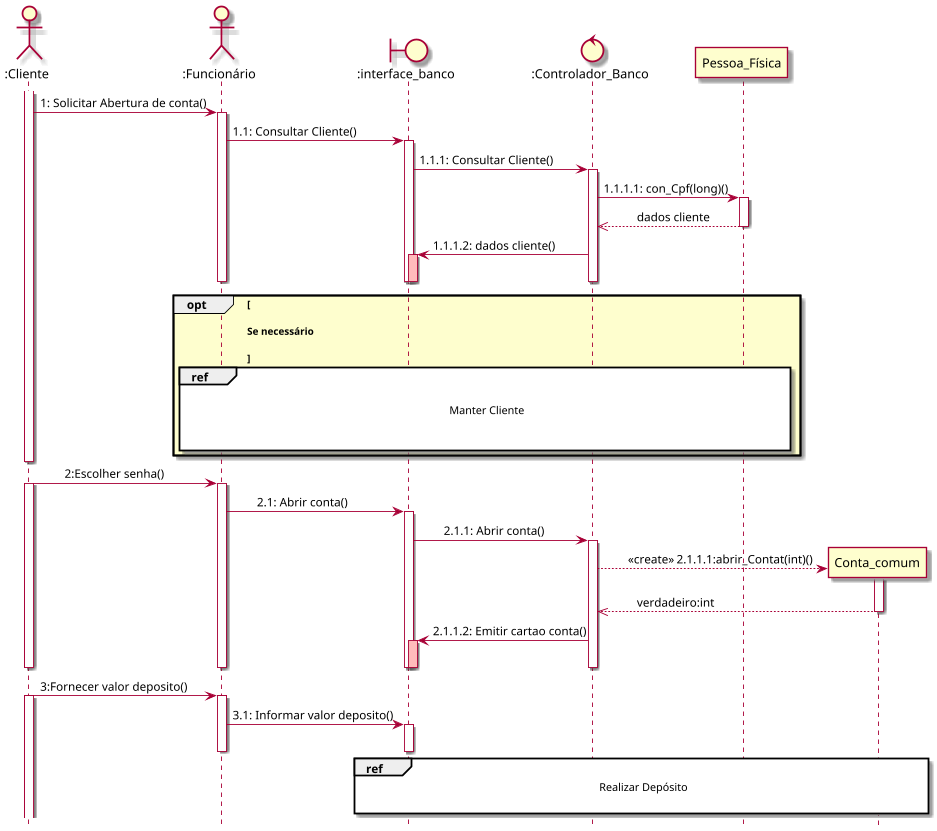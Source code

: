 @startuml

scale 0.9
skin rose 
hide footbox

'============ CLIENTE
actor ":Cliente" as cliente
activate cliente
actor ":Funcionário" as funcionario
cliente -> funcionario : 1: Solicitar Abertura de conta()
activate funcionario  

boundary ":interface_banco" as interfaceBanco
funcionario -> interfaceBanco : 1.1: Consultar Cliente()
activate interfaceBanco

control ":Controlador_Banco" as controlBanco
interfaceBanco -> controlBanco : 1.1.1: Consultar Cliente()
activate controlBanco

controlBanco -> "Pessoa_Física" : 1.1.1.1: con_Cpf(long)()
activate "Pessoa_Física"
controlBanco <<-- "Pessoa_Física" :\tdados cliente 
deactivate "Pessoa_Física"

interfaceBanco <- controlBanco : 1.1.1.2: dados cliente()

activate interfaceBanco #FFBBBB
deactivate controlBanco
deactivate interfaceBanco
deactivate interfaceBanco
deactivate funcionario

opt #FEFECE \n\nSe necessário\n\n 
  ref over funcionario, "Pessoa_Física" : \nManter Cliente\n\n 
end
  
deactivate cliente
activate cliente

'============ ESCOLHER SENHA
cliente -> funcionario : \t2:Escolher senha()
activate cliente

activate funcionario
funcionario -> interfaceBanco : \t2.1: Abrir conta()
activate interfaceBanco

interfaceBanco -> controlBanco : \t2.1.1: Abrir conta()
activate controlBanco
controlBanco --> "Conta_comum"** : \t<<create>>\t2.1.1.1:abrir_Contat(int)()

activate "Conta_comum"
controlBanco <<-- "Conta_comum" : \tverdadeiro:int
deactivate "Conta_comum"

interfaceBanco <- controlBanco : 2.1.1.2: Emitir cartao conta()
activate interfaceBanco #FFBBBB
deactivate controlBanco
deactivate interfaceBanco
deactivate interfaceBanco
deactivate funcionario
deactivate cliente

'============ FORNECER VALOR
cliente -> funcionario : 3:Fornecer valor deposito()
activate cliente

activate funcionario
funcionario -> interfaceBanco : 3.1: Informar valor deposito()
activate interfaceBanco 
deactivate interfaceBanco
deactivate funcionario


ref over interfaceBanco, Conta_comum : Realizar Depósito\n

@enduml